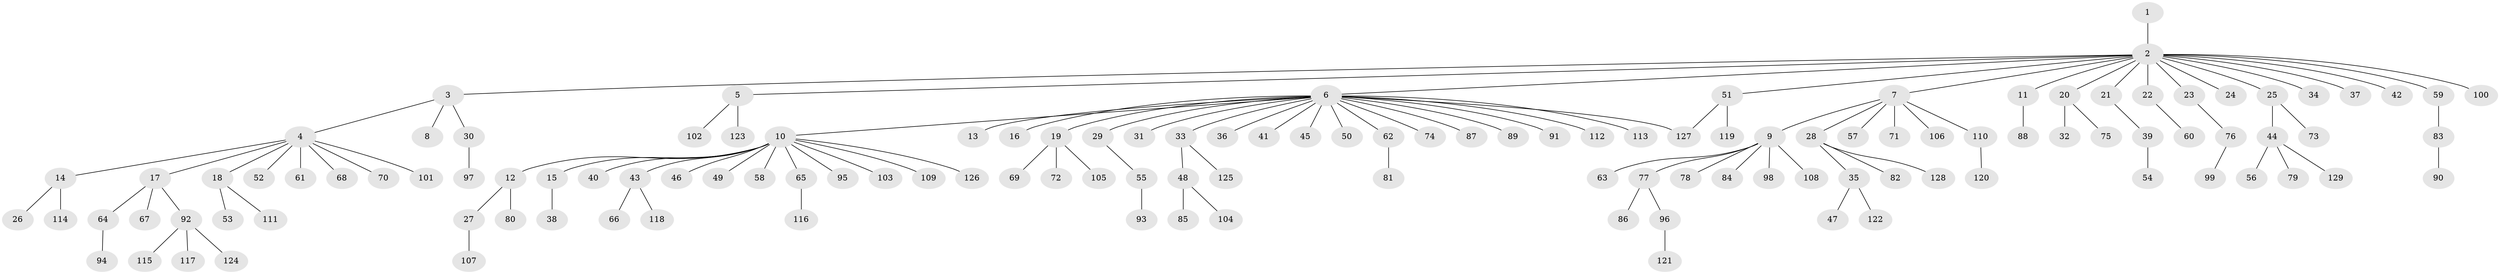 // Generated by graph-tools (version 1.1) at 2025/49/03/09/25 03:49:53]
// undirected, 129 vertices, 129 edges
graph export_dot {
graph [start="1"]
  node [color=gray90,style=filled];
  1;
  2;
  3;
  4;
  5;
  6;
  7;
  8;
  9;
  10;
  11;
  12;
  13;
  14;
  15;
  16;
  17;
  18;
  19;
  20;
  21;
  22;
  23;
  24;
  25;
  26;
  27;
  28;
  29;
  30;
  31;
  32;
  33;
  34;
  35;
  36;
  37;
  38;
  39;
  40;
  41;
  42;
  43;
  44;
  45;
  46;
  47;
  48;
  49;
  50;
  51;
  52;
  53;
  54;
  55;
  56;
  57;
  58;
  59;
  60;
  61;
  62;
  63;
  64;
  65;
  66;
  67;
  68;
  69;
  70;
  71;
  72;
  73;
  74;
  75;
  76;
  77;
  78;
  79;
  80;
  81;
  82;
  83;
  84;
  85;
  86;
  87;
  88;
  89;
  90;
  91;
  92;
  93;
  94;
  95;
  96;
  97;
  98;
  99;
  100;
  101;
  102;
  103;
  104;
  105;
  106;
  107;
  108;
  109;
  110;
  111;
  112;
  113;
  114;
  115;
  116;
  117;
  118;
  119;
  120;
  121;
  122;
  123;
  124;
  125;
  126;
  127;
  128;
  129;
  1 -- 2;
  2 -- 3;
  2 -- 5;
  2 -- 6;
  2 -- 7;
  2 -- 11;
  2 -- 20;
  2 -- 21;
  2 -- 22;
  2 -- 23;
  2 -- 24;
  2 -- 25;
  2 -- 34;
  2 -- 37;
  2 -- 42;
  2 -- 51;
  2 -- 59;
  2 -- 100;
  3 -- 4;
  3 -- 8;
  3 -- 30;
  4 -- 14;
  4 -- 17;
  4 -- 18;
  4 -- 52;
  4 -- 61;
  4 -- 68;
  4 -- 70;
  4 -- 101;
  5 -- 102;
  5 -- 123;
  6 -- 10;
  6 -- 13;
  6 -- 16;
  6 -- 19;
  6 -- 29;
  6 -- 31;
  6 -- 33;
  6 -- 36;
  6 -- 41;
  6 -- 45;
  6 -- 50;
  6 -- 62;
  6 -- 74;
  6 -- 87;
  6 -- 89;
  6 -- 91;
  6 -- 112;
  6 -- 113;
  6 -- 127;
  7 -- 9;
  7 -- 28;
  7 -- 57;
  7 -- 71;
  7 -- 106;
  7 -- 110;
  9 -- 63;
  9 -- 77;
  9 -- 78;
  9 -- 84;
  9 -- 98;
  9 -- 108;
  10 -- 12;
  10 -- 15;
  10 -- 40;
  10 -- 43;
  10 -- 46;
  10 -- 49;
  10 -- 58;
  10 -- 65;
  10 -- 95;
  10 -- 103;
  10 -- 109;
  10 -- 126;
  11 -- 88;
  12 -- 27;
  12 -- 80;
  14 -- 26;
  14 -- 114;
  15 -- 38;
  17 -- 64;
  17 -- 67;
  17 -- 92;
  18 -- 53;
  18 -- 111;
  19 -- 69;
  19 -- 72;
  19 -- 105;
  20 -- 32;
  20 -- 75;
  21 -- 39;
  22 -- 60;
  23 -- 76;
  25 -- 44;
  25 -- 73;
  27 -- 107;
  28 -- 35;
  28 -- 82;
  28 -- 128;
  29 -- 55;
  30 -- 97;
  33 -- 48;
  33 -- 125;
  35 -- 47;
  35 -- 122;
  39 -- 54;
  43 -- 66;
  43 -- 118;
  44 -- 56;
  44 -- 79;
  44 -- 129;
  48 -- 85;
  48 -- 104;
  51 -- 119;
  51 -- 127;
  55 -- 93;
  59 -- 83;
  62 -- 81;
  64 -- 94;
  65 -- 116;
  76 -- 99;
  77 -- 86;
  77 -- 96;
  83 -- 90;
  92 -- 115;
  92 -- 117;
  92 -- 124;
  96 -- 121;
  110 -- 120;
}
